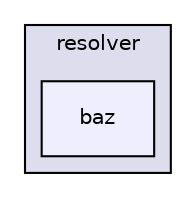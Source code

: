 digraph "gulp-src/node_modules/gulp/node_modules/liftoff/node_modules/resolve/test/resolver/baz" {
  compound=true
  node [ fontsize="10", fontname="Helvetica"];
  edge [ labelfontsize="10", labelfontname="Helvetica"];
  subgraph clusterdir_2607a2f6ff488dd408f5e9a447449b45 {
    graph [ bgcolor="#ddddee", pencolor="black", label="resolver" fontname="Helvetica", fontsize="10", URL="dir_2607a2f6ff488dd408f5e9a447449b45.html"]
  dir_8b8d2d5c0284aaa3155e470a4ffea125 [shape=box, label="baz", style="filled", fillcolor="#eeeeff", pencolor="black", URL="dir_8b8d2d5c0284aaa3155e470a4ffea125.html"];
  }
}
